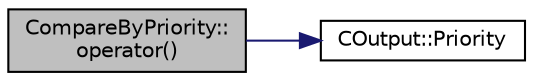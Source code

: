 digraph "CompareByPriority::operator()"
{
  edge [fontname="Helvetica",fontsize="10",labelfontname="Helvetica",labelfontsize="10"];
  node [fontname="Helvetica",fontsize="10",shape=record];
  rankdir="LR";
  Node0 [label="CompareByPriority::\loperator()",height=0.2,width=0.4,color="black", fillcolor="grey75", style="filled", fontcolor="black"];
  Node0 -> Node1 [color="midnightblue",fontsize="10",style="solid",fontname="Helvetica"];
  Node1 [label="COutput::Priority",height=0.2,width=0.4,color="black", fillcolor="white", style="filled",URL="$class_c_output.html#a1e98c1005aec356c68c4f56ff9a02944"];
}
